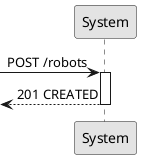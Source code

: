 @startuml
'http://plantuml.com/skinparam.html
skinparam monochrome true
skinparam packageStyle rect
skinparam shadowing false

participant System as route

-> route: POST /robots
activate route
  <-- route: 201 CREATED
  deactivate
@enduml